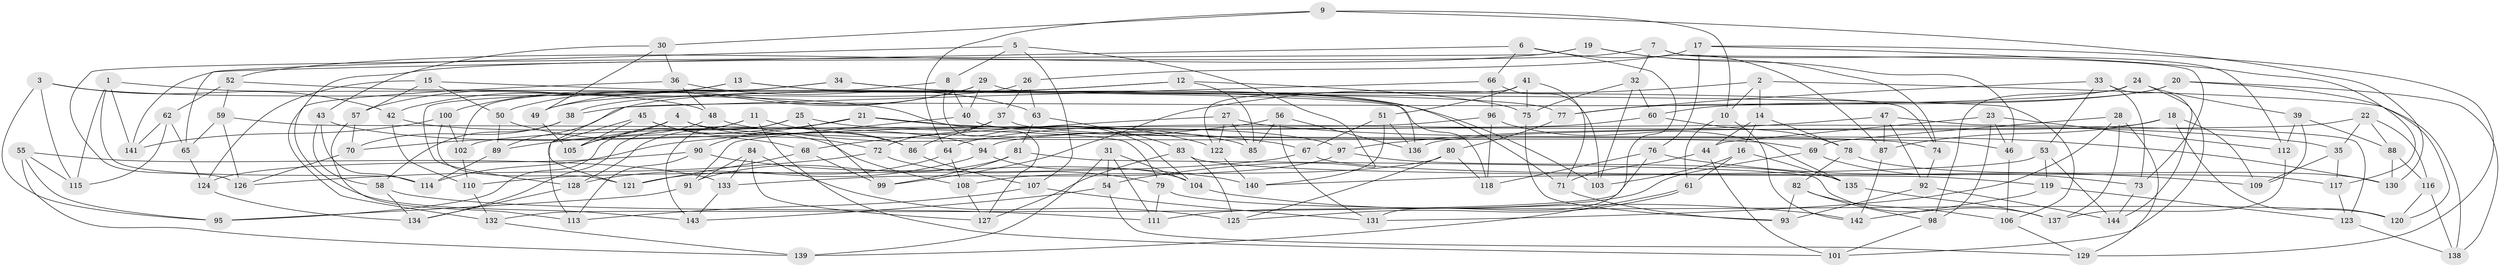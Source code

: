 // Generated by graph-tools (version 1.1) at 2025/38/03/09/25 02:38:14]
// undirected, 144 vertices, 288 edges
graph export_dot {
graph [start="1"]
  node [color=gray90,style=filled];
  1;
  2;
  3;
  4;
  5;
  6;
  7;
  8;
  9;
  10;
  11;
  12;
  13;
  14;
  15;
  16;
  17;
  18;
  19;
  20;
  21;
  22;
  23;
  24;
  25;
  26;
  27;
  28;
  29;
  30;
  31;
  32;
  33;
  34;
  35;
  36;
  37;
  38;
  39;
  40;
  41;
  42;
  43;
  44;
  45;
  46;
  47;
  48;
  49;
  50;
  51;
  52;
  53;
  54;
  55;
  56;
  57;
  58;
  59;
  60;
  61;
  62;
  63;
  64;
  65;
  66;
  67;
  68;
  69;
  70;
  71;
  72;
  73;
  74;
  75;
  76;
  77;
  78;
  79;
  80;
  81;
  82;
  83;
  84;
  85;
  86;
  87;
  88;
  89;
  90;
  91;
  92;
  93;
  94;
  95;
  96;
  97;
  98;
  99;
  100;
  101;
  102;
  103;
  104;
  105;
  106;
  107;
  108;
  109;
  110;
  111;
  112;
  113;
  114;
  115;
  116;
  117;
  118;
  119;
  120;
  121;
  122;
  123;
  124;
  125;
  126;
  127;
  128;
  129;
  130;
  131;
  132;
  133;
  134;
  135;
  136;
  137;
  138;
  139;
  140;
  141;
  142;
  143;
  144;
  1 -- 114;
  1 -- 115;
  1 -- 141;
  1 -- 48;
  2 -- 99;
  2 -- 10;
  2 -- 14;
  2 -- 138;
  3 -- 42;
  3 -- 95;
  3 -- 104;
  3 -- 115;
  4 -- 69;
  4 -- 70;
  4 -- 86;
  4 -- 105;
  5 -- 65;
  5 -- 107;
  5 -- 54;
  5 -- 8;
  6 -- 87;
  6 -- 131;
  6 -- 66;
  6 -- 141;
  7 -- 32;
  7 -- 112;
  7 -- 73;
  7 -- 143;
  8 -- 40;
  8 -- 127;
  8 -- 102;
  9 -- 10;
  9 -- 64;
  9 -- 30;
  9 -- 130;
  10 -- 142;
  10 -- 61;
  11 -- 86;
  11 -- 134;
  11 -- 101;
  11 -- 95;
  12 -- 85;
  12 -- 121;
  12 -- 75;
  12 -- 38;
  13 -- 42;
  13 -- 103;
  13 -- 136;
  13 -- 57;
  14 -- 16;
  14 -- 78;
  14 -- 44;
  15 -- 57;
  15 -- 50;
  15 -- 124;
  15 -- 118;
  16 -- 61;
  16 -- 135;
  16 -- 103;
  17 -- 26;
  17 -- 117;
  17 -- 129;
  17 -- 76;
  18 -- 94;
  18 -- 87;
  18 -- 109;
  18 -- 120;
  19 -- 46;
  19 -- 126;
  19 -- 74;
  19 -- 52;
  20 -- 77;
  20 -- 138;
  20 -- 120;
  20 -- 60;
  21 -- 122;
  21 -- 35;
  21 -- 89;
  21 -- 90;
  22 -- 116;
  22 -- 88;
  22 -- 35;
  22 -- 136;
  23 -- 44;
  23 -- 46;
  23 -- 98;
  23 -- 112;
  24 -- 39;
  24 -- 38;
  24 -- 98;
  24 -- 144;
  25 -- 128;
  25 -- 143;
  25 -- 97;
  25 -- 99;
  26 -- 37;
  26 -- 49;
  26 -- 63;
  27 -- 85;
  27 -- 130;
  27 -- 122;
  27 -- 68;
  28 -- 69;
  28 -- 129;
  28 -- 137;
  28 -- 131;
  29 -- 74;
  29 -- 49;
  29 -- 50;
  29 -- 40;
  30 -- 36;
  30 -- 49;
  30 -- 43;
  31 -- 111;
  31 -- 54;
  31 -- 104;
  31 -- 139;
  32 -- 60;
  32 -- 75;
  32 -- 103;
  33 -- 53;
  33 -- 73;
  33 -- 101;
  33 -- 77;
  34 -- 77;
  34 -- 71;
  34 -- 100;
  34 -- 128;
  35 -- 117;
  35 -- 109;
  36 -- 48;
  36 -- 63;
  36 -- 132;
  37 -- 86;
  37 -- 46;
  37 -- 72;
  38 -- 70;
  38 -- 58;
  39 -- 109;
  39 -- 88;
  39 -- 112;
  40 -- 74;
  40 -- 91;
  41 -- 122;
  41 -- 51;
  41 -- 71;
  41 -- 75;
  42 -- 110;
  42 -- 94;
  43 -- 85;
  43 -- 58;
  43 -- 114;
  44 -- 101;
  44 -- 71;
  45 -- 72;
  45 -- 113;
  45 -- 105;
  45 -- 108;
  46 -- 106;
  47 -- 92;
  47 -- 123;
  47 -- 97;
  47 -- 87;
  48 -- 105;
  48 -- 67;
  49 -- 105;
  50 -- 68;
  50 -- 89;
  51 -- 67;
  51 -- 140;
  51 -- 136;
  52 -- 62;
  52 -- 106;
  52 -- 59;
  53 -- 144;
  53 -- 140;
  53 -- 119;
  54 -- 129;
  54 -- 143;
  55 -- 139;
  55 -- 95;
  55 -- 133;
  55 -- 115;
  56 -- 131;
  56 -- 114;
  56 -- 136;
  56 -- 85;
  57 -- 113;
  57 -- 70;
  58 -- 134;
  58 -- 111;
  59 -- 126;
  59 -- 79;
  59 -- 65;
  60 -- 64;
  60 -- 78;
  61 -- 139;
  61 -- 125;
  62 -- 115;
  62 -- 141;
  62 -- 65;
  63 -- 83;
  63 -- 81;
  64 -- 121;
  64 -- 108;
  65 -- 124;
  66 -- 89;
  66 -- 96;
  66 -- 103;
  67 -- 117;
  67 -- 110;
  68 -- 99;
  68 -- 121;
  69 -- 111;
  69 -- 73;
  70 -- 126;
  71 -- 93;
  72 -- 79;
  72 -- 126;
  73 -- 144;
  74 -- 92;
  75 -- 93;
  76 -- 118;
  76 -- 132;
  76 -- 109;
  77 -- 80;
  78 -- 130;
  78 -- 82;
  79 -- 120;
  79 -- 111;
  80 -- 125;
  80 -- 118;
  80 -- 108;
  81 -- 99;
  81 -- 137;
  81 -- 91;
  82 -- 93;
  82 -- 98;
  82 -- 106;
  83 -- 125;
  83 -- 127;
  83 -- 119;
  84 -- 127;
  84 -- 133;
  84 -- 91;
  84 -- 125;
  86 -- 107;
  87 -- 142;
  88 -- 116;
  88 -- 130;
  89 -- 114;
  90 -- 140;
  90 -- 113;
  90 -- 124;
  91 -- 95;
  92 -- 93;
  92 -- 144;
  94 -- 104;
  94 -- 128;
  96 -- 135;
  96 -- 118;
  96 -- 102;
  97 -- 133;
  97 -- 135;
  98 -- 101;
  100 -- 102;
  100 -- 121;
  100 -- 141;
  102 -- 110;
  104 -- 142;
  106 -- 129;
  107 -- 131;
  107 -- 113;
  108 -- 127;
  110 -- 132;
  112 -- 137;
  116 -- 138;
  116 -- 120;
  117 -- 123;
  119 -- 142;
  119 -- 123;
  122 -- 140;
  123 -- 138;
  124 -- 134;
  128 -- 134;
  132 -- 139;
  133 -- 143;
  135 -- 137;
}
